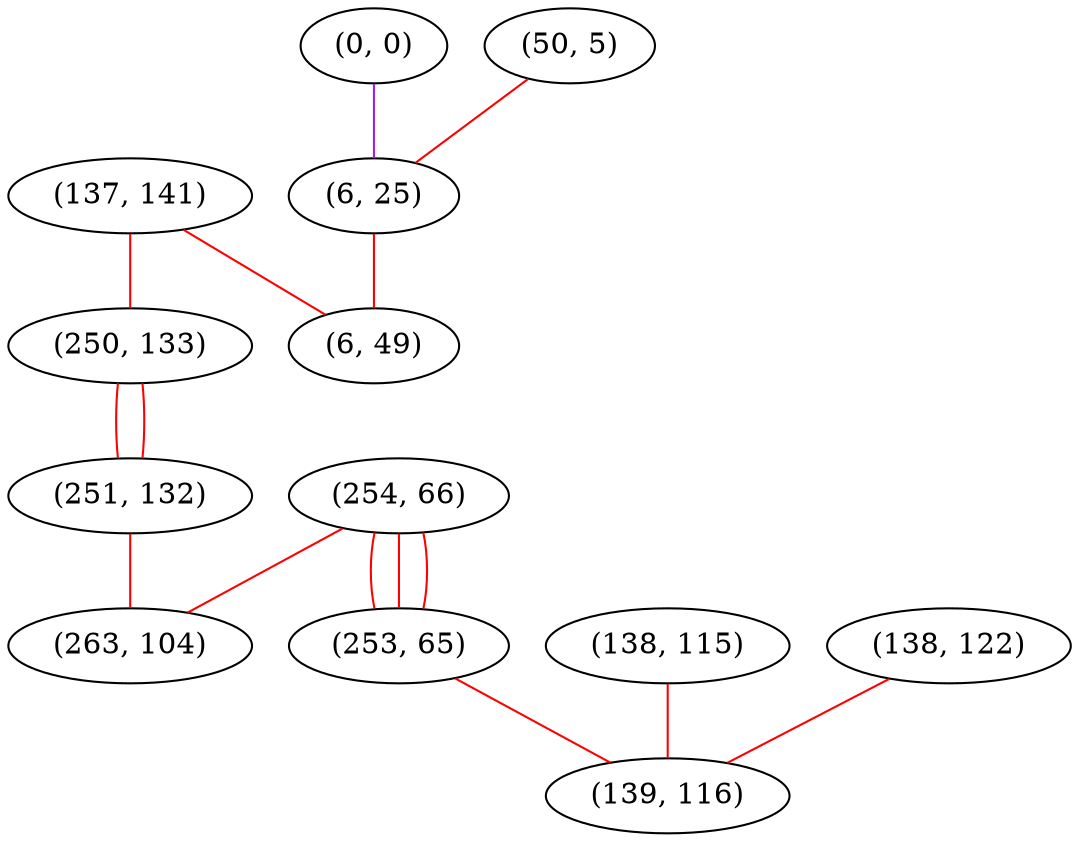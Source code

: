 graph "" {
"(137, 141)";
"(0, 0)";
"(50, 5)";
"(254, 66)";
"(138, 115)";
"(250, 133)";
"(253, 65)";
"(6, 25)";
"(251, 132)";
"(138, 122)";
"(139, 116)";
"(6, 49)";
"(263, 104)";
"(137, 141)" -- "(6, 49)"  [color=red, key=0, weight=1];
"(137, 141)" -- "(250, 133)"  [color=red, key=0, weight=1];
"(0, 0)" -- "(6, 25)"  [color=purple, key=0, weight=4];
"(50, 5)" -- "(6, 25)"  [color=red, key=0, weight=1];
"(254, 66)" -- "(253, 65)"  [color=red, key=0, weight=1];
"(254, 66)" -- "(253, 65)"  [color=red, key=1, weight=1];
"(254, 66)" -- "(253, 65)"  [color=red, key=2, weight=1];
"(254, 66)" -- "(263, 104)"  [color=red, key=0, weight=1];
"(138, 115)" -- "(139, 116)"  [color=red, key=0, weight=1];
"(250, 133)" -- "(251, 132)"  [color=red, key=0, weight=1];
"(250, 133)" -- "(251, 132)"  [color=red, key=1, weight=1];
"(253, 65)" -- "(139, 116)"  [color=red, key=0, weight=1];
"(6, 25)" -- "(6, 49)"  [color=red, key=0, weight=1];
"(251, 132)" -- "(263, 104)"  [color=red, key=0, weight=1];
"(138, 122)" -- "(139, 116)"  [color=red, key=0, weight=1];
}

